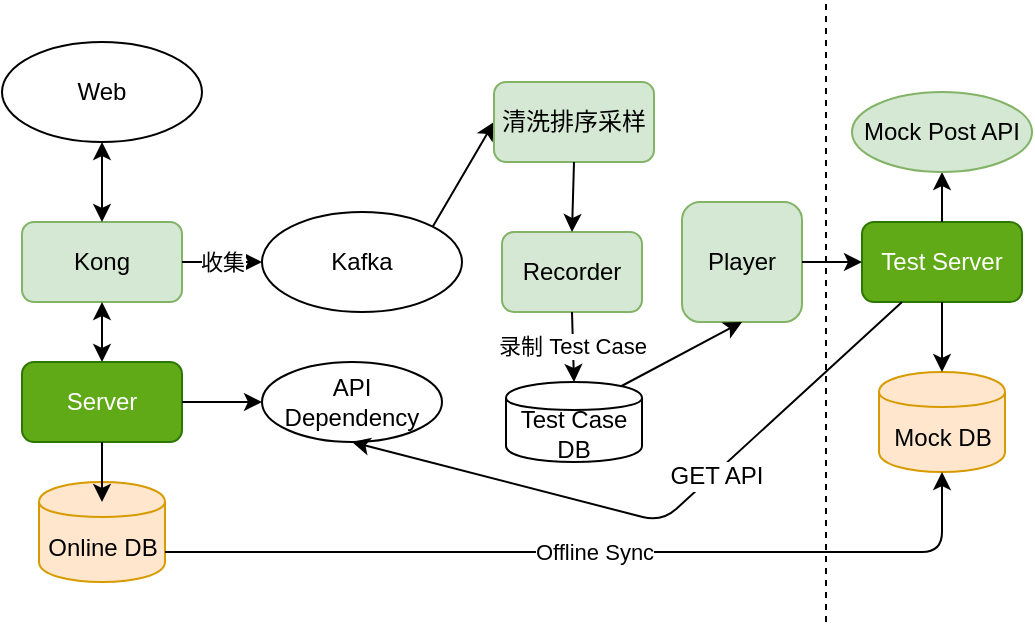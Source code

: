 <mxfile version="12.2.7" type="github" pages="1">
  <diagram id="Jv8w-vEdLFUHrgI2ODZ2" name="Page-1">
    <mxGraphModel dx="786" dy="416" grid="1" gridSize="10" guides="1" tooltips="1" connect="1" arrows="1" fold="1" page="1" pageScale="1" pageWidth="850" pageHeight="1100" math="0" shadow="0">
      <root>
        <mxCell id="0"/>
        <mxCell id="1" parent="0"/>
        <mxCell id="ZbQI2vLbvfMcdadeeipM-1" value="Web" style="ellipse;whiteSpace=wrap;html=1;" vertex="1" parent="1">
          <mxGeometry x="150" y="210" width="100" height="50" as="geometry"/>
        </mxCell>
        <mxCell id="ZbQI2vLbvfMcdadeeipM-2" value="Kong" style="rounded=1;whiteSpace=wrap;html=1;fillColor=#d5e8d4;strokeColor=#82b366;" vertex="1" parent="1">
          <mxGeometry x="160" y="300" width="80" height="40" as="geometry"/>
        </mxCell>
        <mxCell id="ZbQI2vLbvfMcdadeeipM-3" value="Server" style="rounded=1;whiteSpace=wrap;html=1;fillColor=#60a917;strokeColor=#2D7600;fontColor=#ffffff;" vertex="1" parent="1">
          <mxGeometry x="160" y="370" width="80" height="40" as="geometry"/>
        </mxCell>
        <mxCell id="ZbQI2vLbvfMcdadeeipM-4" value="Kafka" style="ellipse;whiteSpace=wrap;html=1;" vertex="1" parent="1">
          <mxGeometry x="280" y="295" width="100" height="50" as="geometry"/>
        </mxCell>
        <mxCell id="ZbQI2vLbvfMcdadeeipM-5" value="" style="endArrow=classic;startArrow=classic;html=1;entryX=0.5;entryY=1;entryDx=0;entryDy=0;" edge="1" parent="1" source="ZbQI2vLbvfMcdadeeipM-2" target="ZbQI2vLbvfMcdadeeipM-1">
          <mxGeometry width="50" height="50" relative="1" as="geometry">
            <mxPoint x="180" y="310" as="sourcePoint"/>
            <mxPoint x="230" y="260" as="targetPoint"/>
          </mxGeometry>
        </mxCell>
        <mxCell id="ZbQI2vLbvfMcdadeeipM-6" value="收集" style="endArrow=classic;html=1;exitX=1;exitY=0.5;exitDx=0;exitDy=0;entryX=0;entryY=0.5;entryDx=0;entryDy=0;" edge="1" parent="1" source="ZbQI2vLbvfMcdadeeipM-2" target="ZbQI2vLbvfMcdadeeipM-4">
          <mxGeometry width="50" height="50" relative="1" as="geometry">
            <mxPoint x="230" y="380" as="sourcePoint"/>
            <mxPoint x="280" y="330" as="targetPoint"/>
          </mxGeometry>
        </mxCell>
        <mxCell id="ZbQI2vLbvfMcdadeeipM-7" value="" style="endArrow=classic;startArrow=classic;html=1;entryX=0.5;entryY=1;entryDx=0;entryDy=0;exitX=0.5;exitY=0;exitDx=0;exitDy=0;" edge="1" parent="1" source="ZbQI2vLbvfMcdadeeipM-3" target="ZbQI2vLbvfMcdadeeipM-2">
          <mxGeometry width="50" height="50" relative="1" as="geometry">
            <mxPoint x="190" y="380" as="sourcePoint"/>
            <mxPoint x="240" y="330" as="targetPoint"/>
          </mxGeometry>
        </mxCell>
        <mxCell id="ZbQI2vLbvfMcdadeeipM-8" value="Recorder" style="rounded=1;whiteSpace=wrap;html=1;fillColor=#d5e8d4;strokeColor=#82b366;" vertex="1" parent="1">
          <mxGeometry x="400" y="305" width="70" height="40" as="geometry"/>
        </mxCell>
        <mxCell id="ZbQI2vLbvfMcdadeeipM-9" value="" style="endArrow=classic;html=1;exitX=1;exitY=0;exitDx=0;exitDy=0;entryX=0;entryY=0.5;entryDx=0;entryDy=0;" edge="1" parent="1" source="ZbQI2vLbvfMcdadeeipM-4" target="ZbQI2vLbvfMcdadeeipM-27">
          <mxGeometry width="50" height="50" relative="1" as="geometry">
            <mxPoint x="350" y="420" as="sourcePoint"/>
            <mxPoint x="400" y="370" as="targetPoint"/>
          </mxGeometry>
        </mxCell>
        <mxCell id="ZbQI2vLbvfMcdadeeipM-10" value="Test Case DB" style="shape=cylinder;whiteSpace=wrap;html=1;boundedLbl=1;backgroundOutline=1;" vertex="1" parent="1">
          <mxGeometry x="402" y="380" width="68" height="40" as="geometry"/>
        </mxCell>
        <mxCell id="ZbQI2vLbvfMcdadeeipM-11" value="录制 Test Case" style="endArrow=classic;html=1;exitX=0.5;exitY=1;exitDx=0;exitDy=0;entryX=0.5;entryY=0;entryDx=0;entryDy=0;" edge="1" parent="1" source="ZbQI2vLbvfMcdadeeipM-8" target="ZbQI2vLbvfMcdadeeipM-10">
          <mxGeometry width="50" height="50" relative="1" as="geometry">
            <mxPoint x="250" y="460" as="sourcePoint"/>
            <mxPoint x="300" y="410" as="targetPoint"/>
          </mxGeometry>
        </mxCell>
        <mxCell id="ZbQI2vLbvfMcdadeeipM-12" value="Player" style="rounded=1;whiteSpace=wrap;html=1;fillColor=#d5e8d4;strokeColor=#82b366;" vertex="1" parent="1">
          <mxGeometry x="490" y="290" width="60" height="60" as="geometry"/>
        </mxCell>
        <mxCell id="ZbQI2vLbvfMcdadeeipM-13" value="" style="endArrow=classic;html=1;exitX=0.85;exitY=0.05;exitDx=0;exitDy=0;exitPerimeter=0;entryX=0.5;entryY=1;entryDx=0;entryDy=0;" edge="1" parent="1" source="ZbQI2vLbvfMcdadeeipM-10" target="ZbQI2vLbvfMcdadeeipM-12">
          <mxGeometry width="50" height="50" relative="1" as="geometry">
            <mxPoint x="470" y="520" as="sourcePoint"/>
            <mxPoint x="520" y="470" as="targetPoint"/>
          </mxGeometry>
        </mxCell>
        <mxCell id="ZbQI2vLbvfMcdadeeipM-15" value="Test Server" style="rounded=1;whiteSpace=wrap;html=1;fillColor=#60a917;strokeColor=#2D7600;fontColor=#ffffff;" vertex="1" parent="1">
          <mxGeometry x="580" y="300" width="80" height="40" as="geometry"/>
        </mxCell>
        <mxCell id="ZbQI2vLbvfMcdadeeipM-16" value="Online DB" style="shape=cylinder;whiteSpace=wrap;html=1;boundedLbl=1;backgroundOutline=1;fillColor=#ffe6cc;strokeColor=#d79b00;" vertex="1" parent="1">
          <mxGeometry x="168.5" y="430" width="63" height="50" as="geometry"/>
        </mxCell>
        <mxCell id="ZbQI2vLbvfMcdadeeipM-17" value="" style="endArrow=classic;html=1;exitX=0.5;exitY=1;exitDx=0;exitDy=0;" edge="1" parent="1" source="ZbQI2vLbvfMcdadeeipM-3">
          <mxGeometry width="50" height="50" relative="1" as="geometry">
            <mxPoint x="150" y="520" as="sourcePoint"/>
            <mxPoint x="200" y="440" as="targetPoint"/>
          </mxGeometry>
        </mxCell>
        <mxCell id="ZbQI2vLbvfMcdadeeipM-18" value="Mock DB" style="shape=cylinder;whiteSpace=wrap;html=1;boundedLbl=1;backgroundOutline=1;fillColor=#ffe6cc;strokeColor=#d79b00;" vertex="1" parent="1">
          <mxGeometry x="588.5" y="375" width="63" height="50" as="geometry"/>
        </mxCell>
        <mxCell id="ZbQI2vLbvfMcdadeeipM-19" value="" style="endArrow=classic;html=1;exitX=0.5;exitY=1;exitDx=0;exitDy=0;entryX=0.5;entryY=0;entryDx=0;entryDy=0;" edge="1" parent="1" source="ZbQI2vLbvfMcdadeeipM-15" target="ZbQI2vLbvfMcdadeeipM-18">
          <mxGeometry width="50" height="50" relative="1" as="geometry">
            <mxPoint x="530" y="490" as="sourcePoint"/>
            <mxPoint x="580" y="440" as="targetPoint"/>
          </mxGeometry>
        </mxCell>
        <mxCell id="ZbQI2vLbvfMcdadeeipM-20" value="" style="endArrow=classic;html=1;exitX=1;exitY=0.5;exitDx=0;exitDy=0;entryX=0;entryY=0.5;entryDx=0;entryDy=0;" edge="1" parent="1" source="ZbQI2vLbvfMcdadeeipM-12" target="ZbQI2vLbvfMcdadeeipM-15">
          <mxGeometry width="50" height="50" relative="1" as="geometry">
            <mxPoint x="440" y="470" as="sourcePoint"/>
            <mxPoint x="490" y="420" as="targetPoint"/>
          </mxGeometry>
        </mxCell>
        <mxCell id="ZbQI2vLbvfMcdadeeipM-21" value="" style="endArrow=classic;html=1;exitX=1;exitY=0.5;exitDx=0;exitDy=0;" edge="1" parent="1" source="ZbQI2vLbvfMcdadeeipM-3">
          <mxGeometry width="50" height="50" relative="1" as="geometry">
            <mxPoint x="260" y="430" as="sourcePoint"/>
            <mxPoint x="280" y="390" as="targetPoint"/>
          </mxGeometry>
        </mxCell>
        <mxCell id="ZbQI2vLbvfMcdadeeipM-22" value="API Dependency" style="ellipse;whiteSpace=wrap;html=1;" vertex="1" parent="1">
          <mxGeometry x="280" y="370" width="90" height="40" as="geometry"/>
        </mxCell>
        <mxCell id="ZbQI2vLbvfMcdadeeipM-23" value="" style="endArrow=classic;html=1;exitX=0.5;exitY=0;exitDx=0;exitDy=0;entryX=0.5;entryY=1;entryDx=0;entryDy=0;" edge="1" parent="1" source="ZbQI2vLbvfMcdadeeipM-15" target="ZbQI2vLbvfMcdadeeipM-24">
          <mxGeometry width="50" height="50" relative="1" as="geometry">
            <mxPoint x="530" y="235" as="sourcePoint"/>
            <mxPoint x="570" y="235" as="targetPoint"/>
          </mxGeometry>
        </mxCell>
        <mxCell id="ZbQI2vLbvfMcdadeeipM-24" value="Mock Post API" style="ellipse;whiteSpace=wrap;html=1;fillColor=#d5e8d4;strokeColor=#82b366;" vertex="1" parent="1">
          <mxGeometry x="575" y="235" width="90" height="40" as="geometry"/>
        </mxCell>
        <mxCell id="ZbQI2vLbvfMcdadeeipM-25" value="" style="endArrow=none;dashed=1;html=1;" edge="1" parent="1">
          <mxGeometry width="50" height="50" relative="1" as="geometry">
            <mxPoint x="562" y="500" as="sourcePoint"/>
            <mxPoint x="562" y="190" as="targetPoint"/>
          </mxGeometry>
        </mxCell>
        <mxCell id="ZbQI2vLbvfMcdadeeipM-26" value="Offline Sync" style="endArrow=classic;html=1;exitX=1;exitY=0.7;exitDx=0;exitDy=0;entryX=0.5;entryY=1;entryDx=0;entryDy=0;" edge="1" parent="1" source="ZbQI2vLbvfMcdadeeipM-16" target="ZbQI2vLbvfMcdadeeipM-18">
          <mxGeometry width="50" height="50" relative="1" as="geometry">
            <mxPoint x="320" y="490" as="sourcePoint"/>
            <mxPoint x="370" y="440" as="targetPoint"/>
            <Array as="points">
              <mxPoint x="620" y="465"/>
            </Array>
          </mxGeometry>
        </mxCell>
        <mxCell id="ZbQI2vLbvfMcdadeeipM-27" value="清洗排序采样" style="rounded=1;whiteSpace=wrap;html=1;fillColor=#d5e8d4;strokeColor=#82b366;" vertex="1" parent="1">
          <mxGeometry x="396" y="230" width="80" height="40" as="geometry"/>
        </mxCell>
        <mxCell id="ZbQI2vLbvfMcdadeeipM-28" value="" style="endArrow=classic;html=1;exitX=0.5;exitY=1;exitDx=0;exitDy=0;entryX=0.5;entryY=0;entryDx=0;entryDy=0;" edge="1" parent="1" source="ZbQI2vLbvfMcdadeeipM-27" target="ZbQI2vLbvfMcdadeeipM-8">
          <mxGeometry width="50" height="50" relative="1" as="geometry">
            <mxPoint x="460" y="300" as="sourcePoint"/>
            <mxPoint x="510" y="250" as="targetPoint"/>
          </mxGeometry>
        </mxCell>
        <mxCell id="ZbQI2vLbvfMcdadeeipM-32" value="" style="endArrow=classic;html=1;exitX=0.25;exitY=1;exitDx=0;exitDy=0;entryX=0.5;entryY=1;entryDx=0;entryDy=0;" edge="1" parent="1" source="ZbQI2vLbvfMcdadeeipM-15" target="ZbQI2vLbvfMcdadeeipM-22">
          <mxGeometry width="50" height="50" relative="1" as="geometry">
            <mxPoint x="560" y="540" as="sourcePoint"/>
            <mxPoint x="520" y="440" as="targetPoint"/>
            <Array as="points">
              <mxPoint x="480" y="450"/>
            </Array>
          </mxGeometry>
        </mxCell>
        <mxCell id="ZbQI2vLbvfMcdadeeipM-33" value="GET API" style="text;html=1;resizable=0;points=[];align=center;verticalAlign=middle;labelBackgroundColor=#ffffff;" vertex="1" connectable="0" parent="ZbQI2vLbvfMcdadeeipM-32">
          <mxGeometry x="-0.211" y="1" relative="1" as="geometry">
            <mxPoint as="offset"/>
          </mxGeometry>
        </mxCell>
      </root>
    </mxGraphModel>
  </diagram>
</mxfile>
